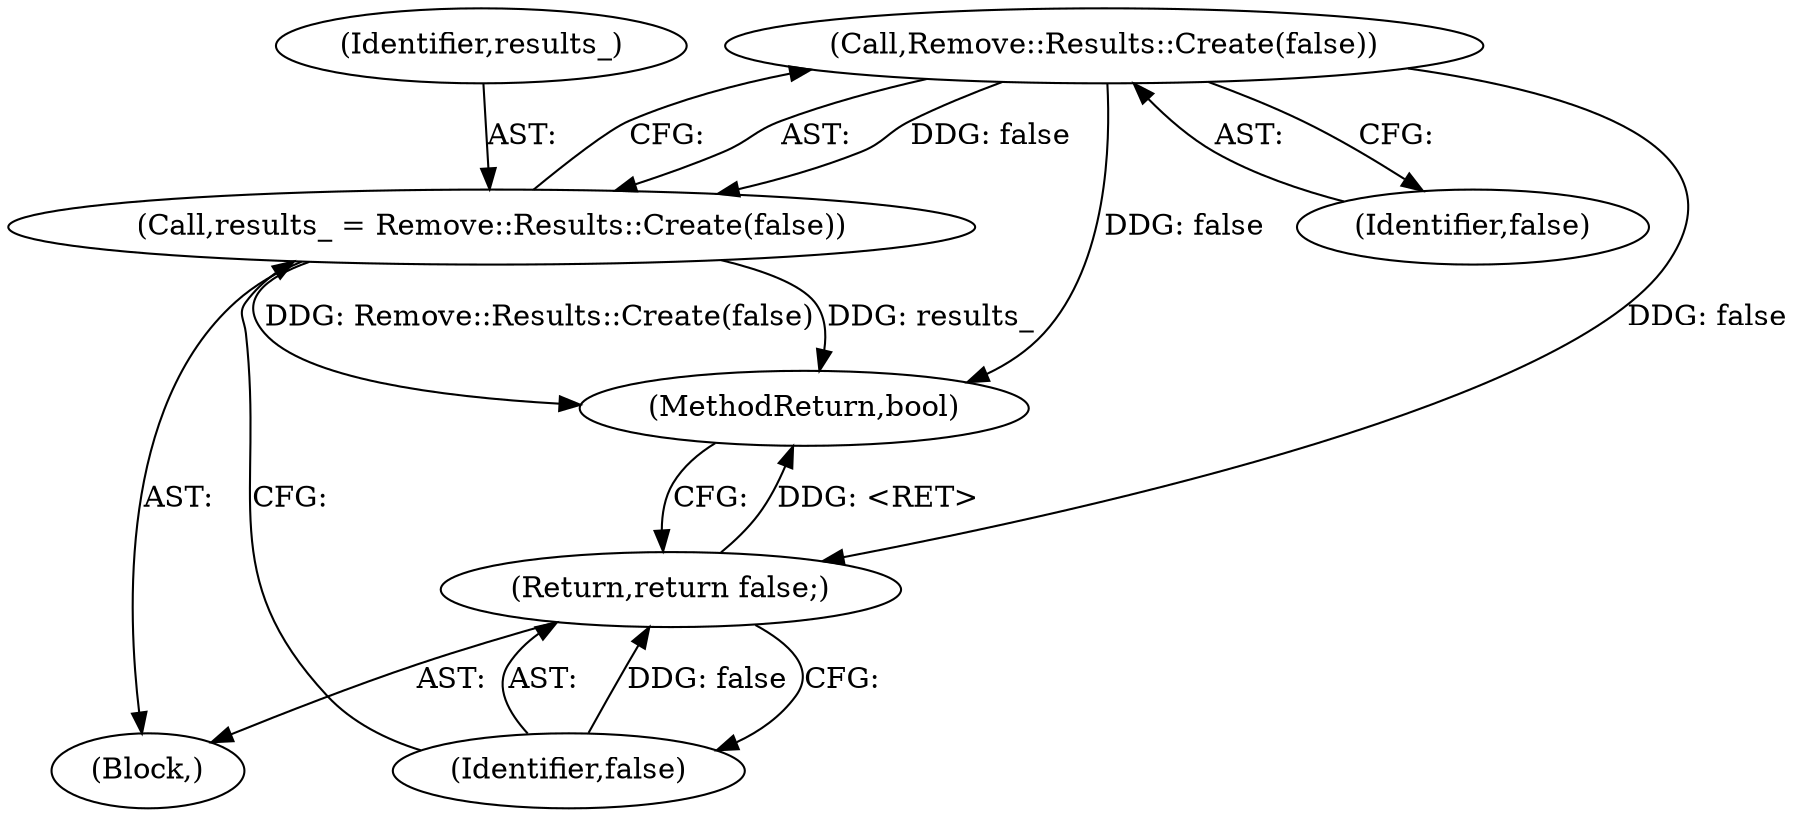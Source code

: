 digraph "0_Chrome_e21bdfb9c758ac411012ad84f83d26d3f7dd69fb_1@API" {
"1000176" [label="(Call,Remove::Results::Create(false))"];
"1000174" [label="(Call,results_ = Remove::Results::Create(false))"];
"1000178" [label="(Return,return false;)"];
"1000176" [label="(Call,Remove::Results::Create(false))"];
"1000177" [label="(Identifier,false)"];
"1000174" [label="(Call,results_ = Remove::Results::Create(false))"];
"1000179" [label="(Identifier,false)"];
"1000189" [label="(MethodReturn,bool)"];
"1000170" [label="(Block,)"];
"1000178" [label="(Return,return false;)"];
"1000175" [label="(Identifier,results_)"];
"1000176" -> "1000174"  [label="AST: "];
"1000176" -> "1000177"  [label="CFG: "];
"1000177" -> "1000176"  [label="AST: "];
"1000174" -> "1000176"  [label="CFG: "];
"1000176" -> "1000189"  [label="DDG: false"];
"1000176" -> "1000174"  [label="DDG: false"];
"1000176" -> "1000178"  [label="DDG: false"];
"1000174" -> "1000170"  [label="AST: "];
"1000175" -> "1000174"  [label="AST: "];
"1000179" -> "1000174"  [label="CFG: "];
"1000174" -> "1000189"  [label="DDG: Remove::Results::Create(false)"];
"1000174" -> "1000189"  [label="DDG: results_"];
"1000178" -> "1000170"  [label="AST: "];
"1000178" -> "1000179"  [label="CFG: "];
"1000179" -> "1000178"  [label="AST: "];
"1000189" -> "1000178"  [label="CFG: "];
"1000178" -> "1000189"  [label="DDG: <RET>"];
"1000179" -> "1000178"  [label="DDG: false"];
}
